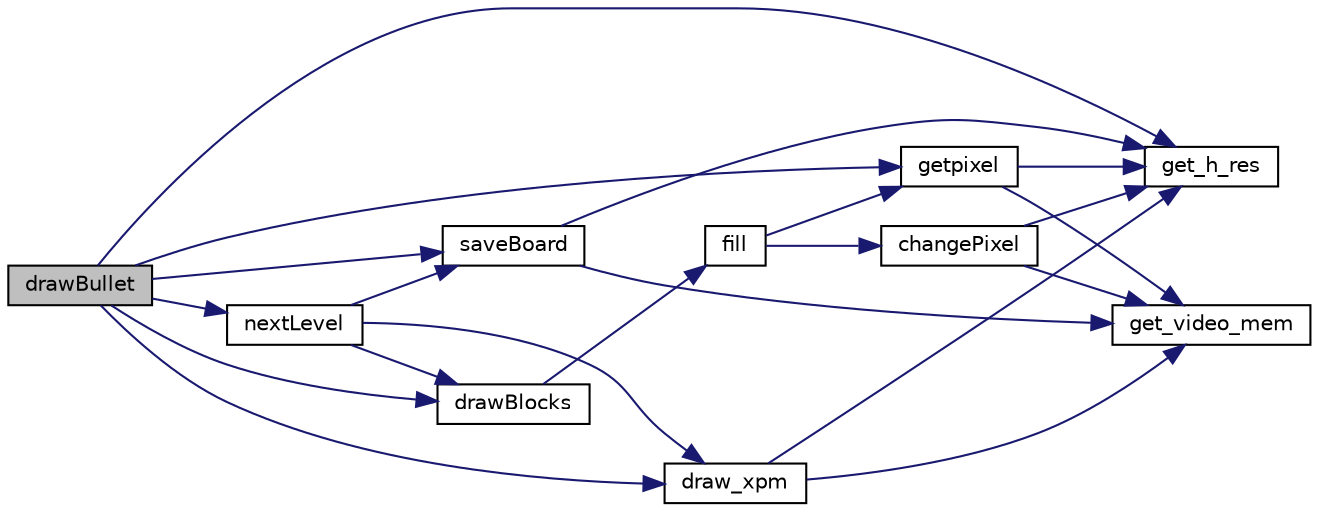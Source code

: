 digraph "drawBullet"
{
 // INTERACTIVE_SVG=YES
 // LATEX_PDF_SIZE
  bgcolor="transparent";
  edge [fontname="Helvetica",fontsize="10",labelfontname="Helvetica",labelfontsize="10"];
  node [fontname="Helvetica",fontsize="10",shape=record];
  rankdir="LR";
  Node11 [label="drawBullet",height=0.2,width=0.4,color="black", fillcolor="grey75", style="filled", fontcolor="black",tooltip="Draws the bullet fired by the player."];
  Node11 -> Node12 [color="midnightblue",fontsize="10",style="solid",fontname="Helvetica"];
  Node12 [label="get_h_res",height=0.2,width=0.4,color="black",URL="$group__video.html#ga3456b8539e4326dd13cbfc4f81b609f1",tooltip=" "];
  Node11 -> Node13 [color="midnightblue",fontsize="10",style="solid",fontname="Helvetica"];
  Node13 [label="nextLevel",height=0.2,width=0.4,color="black",URL="$group__game.html#gac165fe517b083b5ccd861bf028a67b7e",tooltip="Advances the player on to the next level."];
  Node13 -> Node14 [color="midnightblue",fontsize="10",style="solid",fontname="Helvetica"];
  Node14 [label="draw_xpm",height=0.2,width=0.4,color="black",URL="$group__xpm.html#ga92528cf77a6ddfa6a4844c50896600a7",tooltip="draws xpm to a postion on the screen"];
  Node14 -> Node12 [color="midnightblue",fontsize="10",style="solid",fontname="Helvetica"];
  Node14 -> Node15 [color="midnightblue",fontsize="10",style="solid",fontname="Helvetica"];
  Node15 [label="get_video_mem",height=0.2,width=0.4,color="black",URL="$group__video.html#ga1d04069f4e8b1556a7a1ed2cd95bfdea",tooltip=" "];
  Node13 -> Node16 [color="midnightblue",fontsize="10",style="solid",fontname="Helvetica"];
  Node16 [label="drawBlocks",height=0.2,width=0.4,color="black",URL="$group__game.html#ga172749cfe0f9091767c74e3004188ffc",tooltip="Draws the blocks that are alive and that are going to be saved to the backbuffer."];
  Node16 -> Node17 [color="midnightblue",fontsize="10",style="solid",fontname="Helvetica"];
  Node17 [label="fill",height=0.2,width=0.4,color="black",URL="$game_8c.html#ab7541b0b00bd52aea5dd7edb1f9d61b4",tooltip=" "];
  Node17 -> Node18 [color="midnightblue",fontsize="10",style="solid",fontname="Helvetica"];
  Node18 [label="getpixel",height=0.2,width=0.4,color="black",URL="$group__video.html#ga07dd5e8b0cf0aa3aa860a89f4093045b",tooltip="get pixel color from a position on the screen"];
  Node18 -> Node12 [color="midnightblue",fontsize="10",style="solid",fontname="Helvetica"];
  Node18 -> Node15 [color="midnightblue",fontsize="10",style="solid",fontname="Helvetica"];
  Node17 -> Node19 [color="midnightblue",fontsize="10",style="solid",fontname="Helvetica"];
  Node19 [label="changePixel",height=0.2,width=0.4,color="black",URL="$group__video.html#gaad3b8372cfabe442562c9c5d6e4db348",tooltip="set pixel color to a position on the screen"];
  Node19 -> Node12 [color="midnightblue",fontsize="10",style="solid",fontname="Helvetica"];
  Node19 -> Node15 [color="midnightblue",fontsize="10",style="solid",fontname="Helvetica"];
  Node13 -> Node20 [color="midnightblue",fontsize="10",style="solid",fontname="Helvetica"];
  Node20 [label="saveBoard",height=0.2,width=0.4,color="black",URL="$group__game.html#ga0cf89070294bbf27c335ebf047e0f1f6",tooltip="fills the backbuffer of the board with the available blocks"];
  Node20 -> Node12 [color="midnightblue",fontsize="10",style="solid",fontname="Helvetica"];
  Node20 -> Node15 [color="midnightblue",fontsize="10",style="solid",fontname="Helvetica"];
  Node11 -> Node14 [color="midnightblue",fontsize="10",style="solid",fontname="Helvetica"];
  Node11 -> Node18 [color="midnightblue",fontsize="10",style="solid",fontname="Helvetica"];
  Node11 -> Node16 [color="midnightblue",fontsize="10",style="solid",fontname="Helvetica"];
  Node11 -> Node20 [color="midnightblue",fontsize="10",style="solid",fontname="Helvetica"];
}
